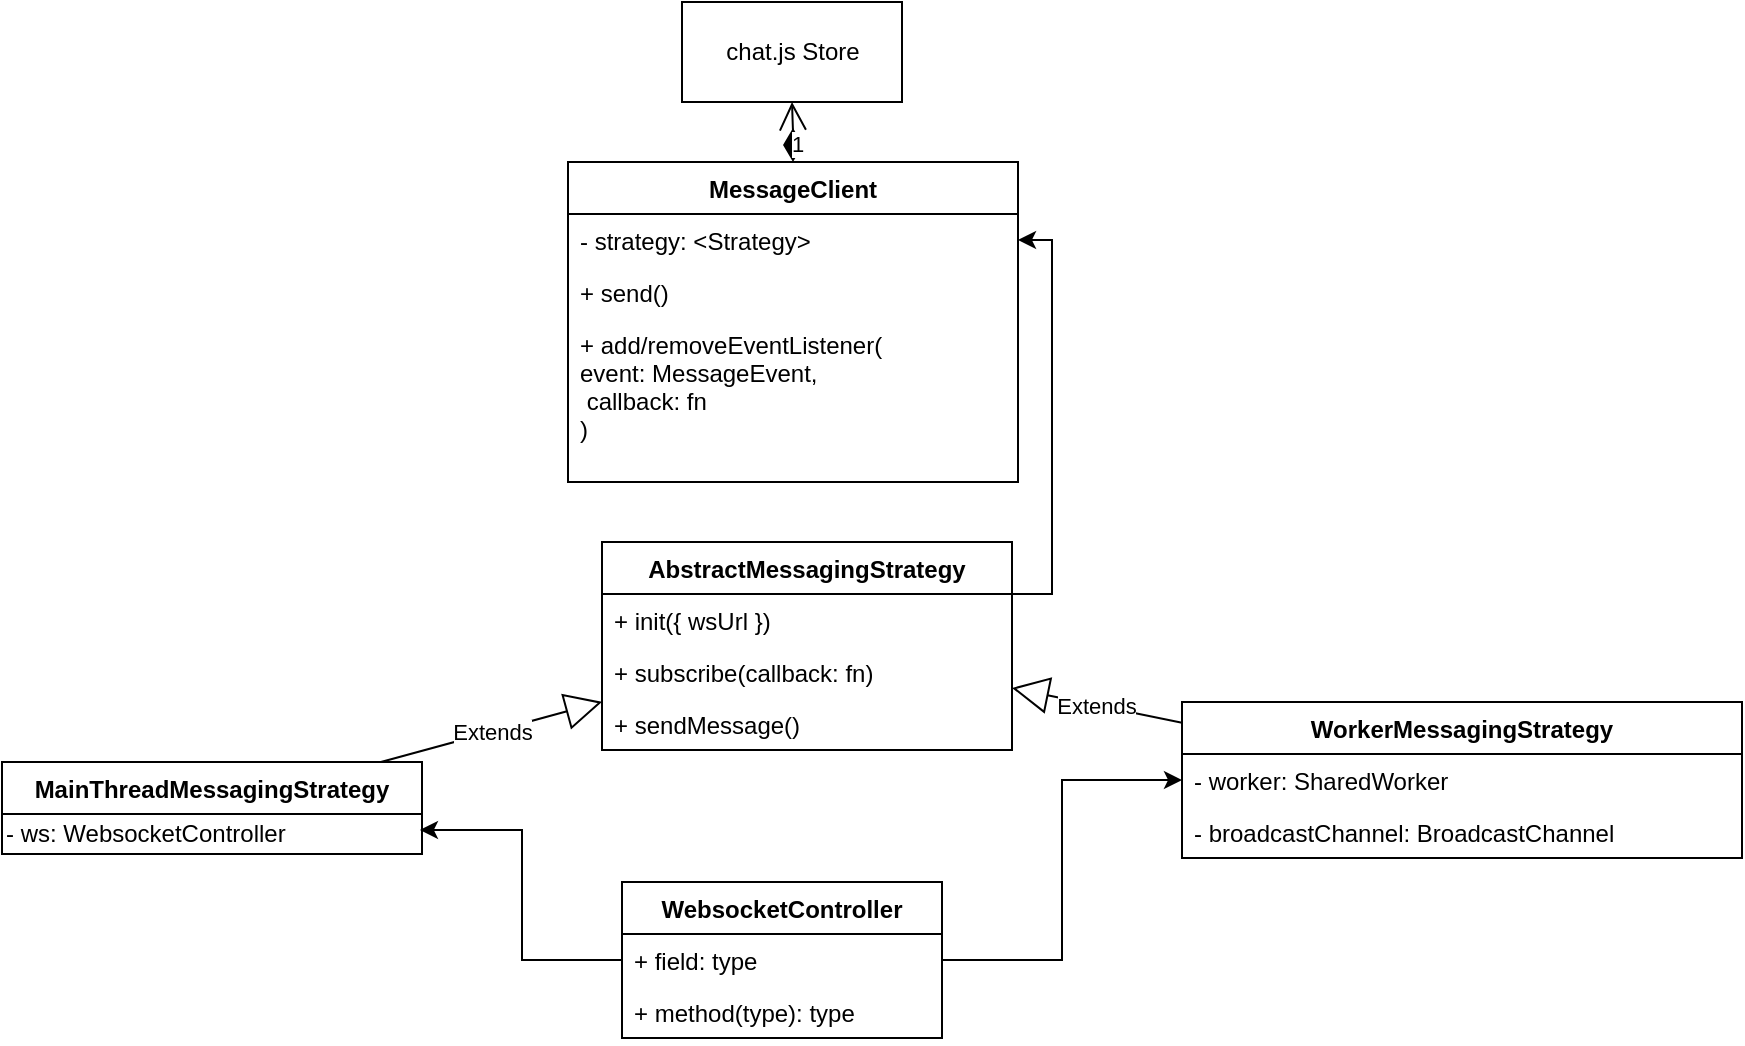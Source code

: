 <mxfile version="14.6.5" type="google"><diagram id="IHOkhT2ZgPUeMSg0o3C-" name="Page-1"><mxGraphModel dx="1422" dy="833" grid="1" gridSize="10" guides="1" tooltips="1" connect="1" arrows="1" fold="1" page="1" pageScale="1" pageWidth="850" pageHeight="1100" math="0" shadow="0"><root><mxCell id="0"/><mxCell id="1" parent="0"/><mxCell id="UjP8mfXs-byg5nB_8RGA-1" value="MessageClient" style="swimlane;fontStyle=1;align=center;verticalAlign=top;childLayout=stackLayout;horizontal=1;startSize=26;horizontalStack=0;resizeParent=1;resizeParentMax=0;resizeLast=0;collapsible=1;marginBottom=0;" parent="1" vertex="1"><mxGeometry x="313" y="160" width="225" height="160" as="geometry"/></mxCell><mxCell id="UjP8mfXs-byg5nB_8RGA-2" value="- strategy: &lt;Strategy&gt;" style="text;strokeColor=none;fillColor=none;align=left;verticalAlign=top;spacingLeft=4;spacingRight=4;overflow=hidden;rotatable=0;points=[[0,0.5],[1,0.5]];portConstraint=eastwest;" parent="UjP8mfXs-byg5nB_8RGA-1" vertex="1"><mxGeometry y="26" width="225" height="26" as="geometry"/></mxCell><mxCell id="wzWhoB2TCQd09DShhPiF-7" value="+ send()" style="text;strokeColor=none;fillColor=none;align=left;verticalAlign=top;spacingLeft=4;spacingRight=4;overflow=hidden;rotatable=0;points=[[0,0.5],[1,0.5]];portConstraint=eastwest;" vertex="1" parent="UjP8mfXs-byg5nB_8RGA-1"><mxGeometry y="52" width="225" height="26" as="geometry"/></mxCell><mxCell id="wzWhoB2TCQd09DShhPiF-11" value="+ add/removeEventListener(&#10;event: MessageEvent,&#10; callback: fn&#10;)" style="text;strokeColor=none;fillColor=none;align=left;verticalAlign=top;spacingLeft=4;spacingRight=4;overflow=hidden;rotatable=0;points=[[0,0.5],[1,0.5]];portConstraint=eastwest;" vertex="1" parent="UjP8mfXs-byg5nB_8RGA-1"><mxGeometry y="78" width="225" height="82" as="geometry"/></mxCell><mxCell id="UjP8mfXs-byg5nB_8RGA-5" value="chat.js Store" style="html=1;" parent="1" vertex="1"><mxGeometry x="370" y="80" width="110" height="50" as="geometry"/></mxCell><mxCell id="UjP8mfXs-byg5nB_8RGA-6" value="MainThreadMessagingStrategy" style="swimlane;fontStyle=1;align=center;verticalAlign=top;childLayout=stackLayout;horizontal=1;startSize=26;horizontalStack=0;resizeParent=1;resizeParentMax=0;resizeLast=0;collapsible=1;marginBottom=0;" parent="1" vertex="1"><mxGeometry x="30" y="460" width="210" height="46" as="geometry"/></mxCell><mxCell id="wzWhoB2TCQd09DShhPiF-18" value="- ws: WebsocketController" style="text;html=1;align=left;verticalAlign=middle;resizable=0;points=[];autosize=1;strokeColor=none;" vertex="1" parent="UjP8mfXs-byg5nB_8RGA-6"><mxGeometry y="26" width="210" height="20" as="geometry"/></mxCell><mxCell id="UjP8mfXs-byg5nB_8RGA-10" value="WorkerMessagingStrategy" style="swimlane;fontStyle=1;align=center;verticalAlign=top;childLayout=stackLayout;horizontal=1;startSize=26;horizontalStack=0;resizeParent=1;resizeParentMax=0;resizeLast=0;collapsible=1;marginBottom=0;" parent="1" vertex="1"><mxGeometry x="620" y="430" width="280" height="78" as="geometry"/></mxCell><mxCell id="UjP8mfXs-byg5nB_8RGA-11" value="- worker: SharedWorker" style="text;strokeColor=none;fillColor=none;align=left;verticalAlign=top;spacingLeft=4;spacingRight=4;overflow=hidden;rotatable=0;points=[[0,0.5],[1,0.5]];portConstraint=eastwest;" parent="UjP8mfXs-byg5nB_8RGA-10" vertex="1"><mxGeometry y="26" width="280" height="26" as="geometry"/></mxCell><mxCell id="UjP8mfXs-byg5nB_8RGA-13" value="- broadcastChannel: BroadcastChannel" style="text;strokeColor=none;fillColor=none;align=left;verticalAlign=top;spacingLeft=4;spacingRight=4;overflow=hidden;rotatable=0;points=[[0,0.5],[1,0.5]];portConstraint=eastwest;" parent="UjP8mfXs-byg5nB_8RGA-10" vertex="1"><mxGeometry y="52" width="280" height="26" as="geometry"/></mxCell><mxCell id="wzWhoB2TCQd09DShhPiF-14" style="edgeStyle=orthogonalEdgeStyle;rounded=0;orthogonalLoop=1;jettySize=auto;html=1;exitX=1;exitY=0.25;exitDx=0;exitDy=0;" edge="1" parent="1" source="UjP8mfXs-byg5nB_8RGA-14" target="UjP8mfXs-byg5nB_8RGA-2"><mxGeometry relative="1" as="geometry"/></mxCell><mxCell id="UjP8mfXs-byg5nB_8RGA-14" value="AbstractMessagingStrategy" style="swimlane;fontStyle=1;align=center;verticalAlign=top;childLayout=stackLayout;horizontal=1;startSize=26;horizontalStack=0;resizeParent=1;resizeParentMax=0;resizeLast=0;collapsible=1;marginBottom=0;" parent="1" vertex="1"><mxGeometry x="330" y="350" width="205" height="104" as="geometry"/></mxCell><mxCell id="UjP8mfXs-byg5nB_8RGA-17" value="+ init({ wsUrl })" style="text;strokeColor=none;fillColor=none;align=left;verticalAlign=top;spacingLeft=4;spacingRight=4;overflow=hidden;rotatable=0;points=[[0,0.5],[1,0.5]];portConstraint=eastwest;" parent="UjP8mfXs-byg5nB_8RGA-14" vertex="1"><mxGeometry y="26" width="205" height="26" as="geometry"/></mxCell><mxCell id="wzWhoB2TCQd09DShhPiF-15" value="+ subscribe(callback: fn)" style="text;strokeColor=none;fillColor=none;align=left;verticalAlign=top;spacingLeft=4;spacingRight=4;overflow=hidden;rotatable=0;points=[[0,0.5],[1,0.5]];portConstraint=eastwest;" vertex="1" parent="UjP8mfXs-byg5nB_8RGA-14"><mxGeometry y="52" width="205" height="26" as="geometry"/></mxCell><mxCell id="wzWhoB2TCQd09DShhPiF-16" value="+ sendMessage()" style="text;strokeColor=none;fillColor=none;align=left;verticalAlign=top;spacingLeft=4;spacingRight=4;overflow=hidden;rotatable=0;points=[[0,0.5],[1,0.5]];portConstraint=eastwest;" vertex="1" parent="UjP8mfXs-byg5nB_8RGA-14"><mxGeometry y="78" width="205" height="26" as="geometry"/></mxCell><mxCell id="UjP8mfXs-byg5nB_8RGA-26" value="Extends" style="endArrow=block;endSize=16;endFill=0;html=1;" parent="1" source="UjP8mfXs-byg5nB_8RGA-10" target="UjP8mfXs-byg5nB_8RGA-14" edge="1"><mxGeometry width="160" relative="1" as="geometry"><mxPoint x="360" y="600" as="sourcePoint"/><mxPoint x="520" y="600" as="targetPoint"/></mxGeometry></mxCell><mxCell id="UjP8mfXs-byg5nB_8RGA-27" value="Extends" style="endArrow=block;endSize=16;endFill=0;html=1;" parent="1" source="UjP8mfXs-byg5nB_8RGA-6" target="UjP8mfXs-byg5nB_8RGA-14" edge="1"><mxGeometry width="160" relative="1" as="geometry"><mxPoint x="600.431" y="650" as="sourcePoint"/><mxPoint x="492.069" y="556" as="targetPoint"/></mxGeometry></mxCell><mxCell id="UjP8mfXs-byg5nB_8RGA-28" value="1" style="endArrow=open;html=1;endSize=12;startArrow=diamondThin;startSize=14;startFill=1;edgeStyle=orthogonalEdgeStyle;align=left;verticalAlign=bottom;" parent="1" source="UjP8mfXs-byg5nB_8RGA-1" target="UjP8mfXs-byg5nB_8RGA-5" edge="1"><mxGeometry x="-1" y="3" relative="1" as="geometry"><mxPoint x="230" y="110" as="sourcePoint"/><mxPoint x="500" y="370" as="targetPoint"/></mxGeometry></mxCell><mxCell id="wzWhoB2TCQd09DShhPiF-20" style="edgeStyle=orthogonalEdgeStyle;rounded=0;orthogonalLoop=1;jettySize=auto;html=1;entryX=0.995;entryY=0.4;entryDx=0;entryDy=0;entryPerimeter=0;" edge="1" parent="1" source="wzWhoB2TCQd09DShhPiF-1" target="wzWhoB2TCQd09DShhPiF-18"><mxGeometry relative="1" as="geometry"/></mxCell><mxCell id="wzWhoB2TCQd09DShhPiF-1" value="WebsocketController" style="swimlane;fontStyle=1;align=center;verticalAlign=top;childLayout=stackLayout;horizontal=1;startSize=26;horizontalStack=0;resizeParent=1;resizeParentMax=0;resizeLast=0;collapsible=1;marginBottom=0;" vertex="1" parent="1"><mxGeometry x="340" y="520" width="160" height="78" as="geometry"/></mxCell><mxCell id="wzWhoB2TCQd09DShhPiF-2" value="+ field: type" style="text;strokeColor=none;fillColor=none;align=left;verticalAlign=top;spacingLeft=4;spacingRight=4;overflow=hidden;rotatable=0;points=[[0,0.5],[1,0.5]];portConstraint=eastwest;" vertex="1" parent="wzWhoB2TCQd09DShhPiF-1"><mxGeometry y="26" width="160" height="26" as="geometry"/></mxCell><mxCell id="wzWhoB2TCQd09DShhPiF-4" value="+ method(type): type" style="text;strokeColor=none;fillColor=none;align=left;verticalAlign=top;spacingLeft=4;spacingRight=4;overflow=hidden;rotatable=0;points=[[0,0.5],[1,0.5]];portConstraint=eastwest;" vertex="1" parent="wzWhoB2TCQd09DShhPiF-1"><mxGeometry y="52" width="160" height="26" as="geometry"/></mxCell><mxCell id="wzWhoB2TCQd09DShhPiF-21" style="edgeStyle=orthogonalEdgeStyle;rounded=0;orthogonalLoop=1;jettySize=auto;html=1;entryX=0;entryY=0.5;entryDx=0;entryDy=0;" edge="1" parent="1" source="wzWhoB2TCQd09DShhPiF-2" target="UjP8mfXs-byg5nB_8RGA-11"><mxGeometry relative="1" as="geometry"/></mxCell></root></mxGraphModel></diagram></mxfile>
